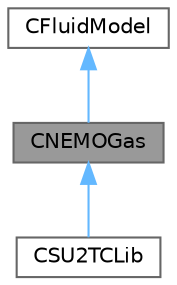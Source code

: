 digraph "CNEMOGas"
{
 // LATEX_PDF_SIZE
  bgcolor="transparent";
  edge [fontname=Helvetica,fontsize=10,labelfontname=Helvetica,labelfontsize=10];
  node [fontname=Helvetica,fontsize=10,shape=box,height=0.2,width=0.4];
  Node1 [id="Node000001",label="CNEMOGas",height=0.2,width=0.4,color="gray40", fillcolor="grey60", style="filled", fontcolor="black",tooltip="Class for defining the 2T (trans-rotational and vibro-electronic) nonequilibrium gas model."];
  Node2 -> Node1 [id="edge1_Node000001_Node000002",dir="back",color="steelblue1",style="solid",tooltip=" "];
  Node2 [id="Node000002",label="CFluidModel",height=0.2,width=0.4,color="gray40", fillcolor="white", style="filled",URL="$classCFluidModel.html",tooltip="Main class for defining the Thermo-Physical Model."];
  Node1 -> Node3 [id="edge2_Node000001_Node000003",dir="back",color="steelblue1",style="solid",tooltip=" "];
  Node3 [id="Node000003",label="CSU2TCLib",height=0.2,width=0.4,color="gray40", fillcolor="white", style="filled",URL="$classCSU2TCLib.html",tooltip="Child class for user defined nonequilibrium gas model."];
}
